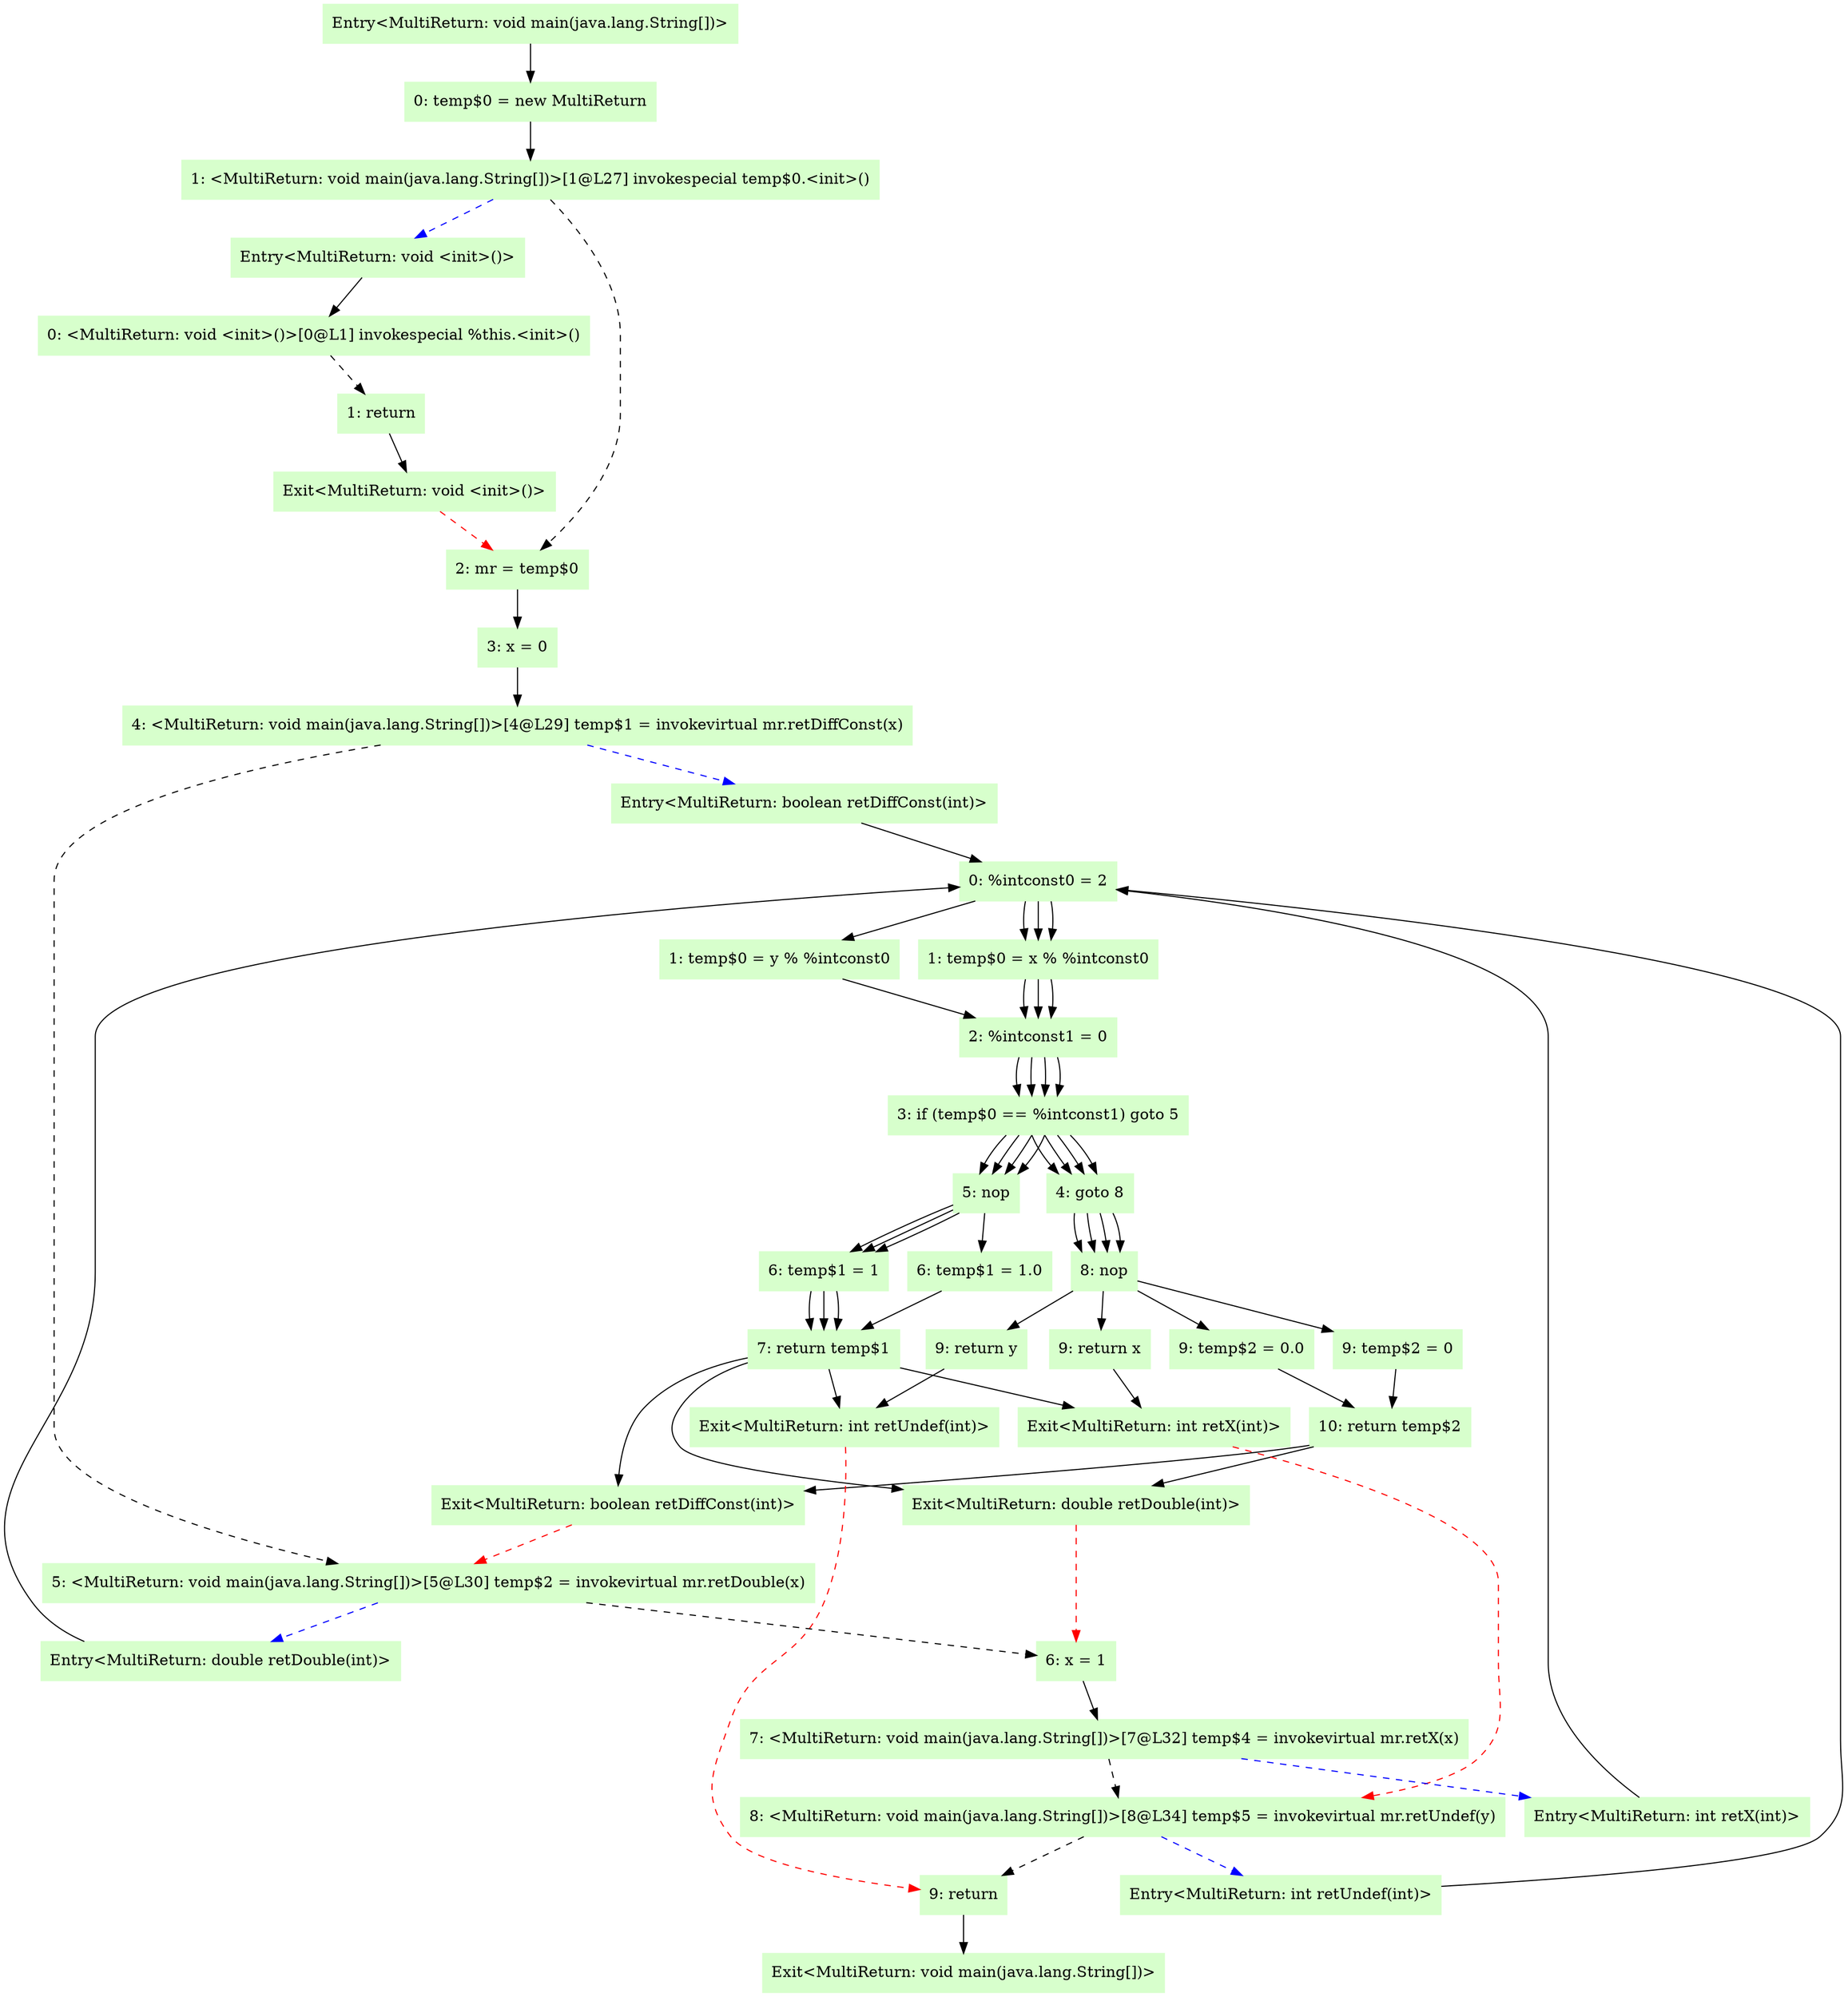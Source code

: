 digraph G {
  node [color=".3 .2 1.0",style=filled,shape=box,];
  "Entry<MultiReturn: void <init>()>";
  "0: <MultiReturn: void <init>()>[0@L1] invokespecial %this.<init>()";
  "1: return";
  "Exit<MultiReturn: void <init>()>";
  "Entry<MultiReturn: boolean retDiffConst(int)>";
  "0: %intconst0 = 2";
  "1: temp$0 = x % %intconst0";
  "2: %intconst1 = 0";
  "3: if (temp$0 == %intconst1) goto 5";
  "4: goto 8";
  "5: nop";
  "6: temp$1 = 1";
  "7: return temp$1";
  "8: nop";
  "9: temp$2 = 0";
  "10: return temp$2";
  "Exit<MultiReturn: boolean retDiffConst(int)>";
  "Entry<MultiReturn: double retDouble(int)>";
  "0: %intconst0 = 2";
  "1: temp$0 = x % %intconst0";
  "2: %intconst1 = 0";
  "3: if (temp$0 == %intconst1) goto 5";
  "4: goto 8";
  "5: nop";
  "6: temp$1 = 1.0";
  "7: return temp$1";
  "8: nop";
  "9: temp$2 = 0.0";
  "10: return temp$2";
  "Exit<MultiReturn: double retDouble(int)>";
  "Entry<MultiReturn: int retX(int)>";
  "0: %intconst0 = 2";
  "1: temp$0 = x % %intconst0";
  "2: %intconst1 = 0";
  "3: if (temp$0 == %intconst1) goto 5";
  "4: goto 8";
  "5: nop";
  "6: temp$1 = 1";
  "7: return temp$1";
  "8: nop";
  "9: return x";
  "Exit<MultiReturn: int retX(int)>";
  "Entry<MultiReturn: int retUndef(int)>";
  "0: %intconst0 = 2";
  "1: temp$0 = y % %intconst0";
  "2: %intconst1 = 0";
  "3: if (temp$0 == %intconst1) goto 5";
  "4: goto 8";
  "5: nop";
  "6: temp$1 = 1";
  "7: return temp$1";
  "8: nop";
  "9: return y";
  "Exit<MultiReturn: int retUndef(int)>";
  "Entry<MultiReturn: void main(java.lang.String[])>";
  "0: temp$0 = new MultiReturn";
  "1: <MultiReturn: void main(java.lang.String[])>[1@L27] invokespecial temp$0.<init>()";
  "2: mr = temp$0";
  "3: x = 0";
  "4: <MultiReturn: void main(java.lang.String[])>[4@L29] temp$1 = invokevirtual mr.retDiffConst(x)";
  "5: <MultiReturn: void main(java.lang.String[])>[5@L30] temp$2 = invokevirtual mr.retDouble(x)";
  "6: x = 1";
  "7: <MultiReturn: void main(java.lang.String[])>[7@L32] temp$4 = invokevirtual mr.retX(x)";
  "8: <MultiReturn: void main(java.lang.String[])>[8@L34] temp$5 = invokevirtual mr.retUndef(y)";
  "9: return";
  "Exit<MultiReturn: void main(java.lang.String[])>";
  "Entry<MultiReturn: void <init>()>" -> "0: <MultiReturn: void <init>()>[0@L1] invokespecial %this.<init>()" [];
  "0: <MultiReturn: void <init>()>[0@L1] invokespecial %this.<init>()" -> "1: return" [style=dashed,];
  "1: return" -> "Exit<MultiReturn: void <init>()>" [];
  "Exit<MultiReturn: void <init>()>" -> "2: mr = temp$0" [color=red,style=dashed,];
  "Entry<MultiReturn: boolean retDiffConst(int)>" -> "0: %intconst0 = 2" [];
  "0: %intconst0 = 2" -> "1: temp$0 = x % %intconst0" [];
  "1: temp$0 = x % %intconst0" -> "2: %intconst1 = 0" [];
  "2: %intconst1 = 0" -> "3: if (temp$0 == %intconst1) goto 5" [];
  "3: if (temp$0 == %intconst1) goto 5" -> "5: nop" [];
  "3: if (temp$0 == %intconst1) goto 5" -> "4: goto 8" [];
  "4: goto 8" -> "8: nop" [];
  "5: nop" -> "6: temp$1 = 1" [];
  "6: temp$1 = 1" -> "7: return temp$1" [];
  "7: return temp$1" -> "Exit<MultiReturn: boolean retDiffConst(int)>" [];
  "8: nop" -> "9: temp$2 = 0" [];
  "9: temp$2 = 0" -> "10: return temp$2" [];
  "10: return temp$2" -> "Exit<MultiReturn: boolean retDiffConst(int)>" [];
  "Exit<MultiReturn: boolean retDiffConst(int)>" -> "5: <MultiReturn: void main(java.lang.String[])>[5@L30] temp$2 = invokevirtual mr.retDouble(x)" [color=red,style=dashed,];
  "Entry<MultiReturn: double retDouble(int)>" -> "0: %intconst0 = 2" [];
  "0: %intconst0 = 2" -> "1: temp$0 = x % %intconst0" [];
  "1: temp$0 = x % %intconst0" -> "2: %intconst1 = 0" [];
  "2: %intconst1 = 0" -> "3: if (temp$0 == %intconst1) goto 5" [];
  "3: if (temp$0 == %intconst1) goto 5" -> "5: nop" [];
  "3: if (temp$0 == %intconst1) goto 5" -> "4: goto 8" [];
  "4: goto 8" -> "8: nop" [];
  "5: nop" -> "6: temp$1 = 1.0" [];
  "6: temp$1 = 1.0" -> "7: return temp$1" [];
  "7: return temp$1" -> "Exit<MultiReturn: double retDouble(int)>" [];
  "8: nop" -> "9: temp$2 = 0.0" [];
  "9: temp$2 = 0.0" -> "10: return temp$2" [];
  "10: return temp$2" -> "Exit<MultiReturn: double retDouble(int)>" [];
  "Exit<MultiReturn: double retDouble(int)>" -> "6: x = 1" [color=red,style=dashed,];
  "Entry<MultiReturn: int retX(int)>" -> "0: %intconst0 = 2" [];
  "0: %intconst0 = 2" -> "1: temp$0 = x % %intconst0" [];
  "1: temp$0 = x % %intconst0" -> "2: %intconst1 = 0" [];
  "2: %intconst1 = 0" -> "3: if (temp$0 == %intconst1) goto 5" [];
  "3: if (temp$0 == %intconst1) goto 5" -> "5: nop" [];
  "3: if (temp$0 == %intconst1) goto 5" -> "4: goto 8" [];
  "4: goto 8" -> "8: nop" [];
  "5: nop" -> "6: temp$1 = 1" [];
  "6: temp$1 = 1" -> "7: return temp$1" [];
  "7: return temp$1" -> "Exit<MultiReturn: int retX(int)>" [];
  "8: nop" -> "9: return x" [];
  "9: return x" -> "Exit<MultiReturn: int retX(int)>" [];
  "Exit<MultiReturn: int retX(int)>" -> "8: <MultiReturn: void main(java.lang.String[])>[8@L34] temp$5 = invokevirtual mr.retUndef(y)" [color=red,style=dashed,];
  "Entry<MultiReturn: int retUndef(int)>" -> "0: %intconst0 = 2" [];
  "0: %intconst0 = 2" -> "1: temp$0 = y % %intconst0" [];
  "1: temp$0 = y % %intconst0" -> "2: %intconst1 = 0" [];
  "2: %intconst1 = 0" -> "3: if (temp$0 == %intconst1) goto 5" [];
  "3: if (temp$0 == %intconst1) goto 5" -> "5: nop" [];
  "3: if (temp$0 == %intconst1) goto 5" -> "4: goto 8" [];
  "4: goto 8" -> "8: nop" [];
  "5: nop" -> "6: temp$1 = 1" [];
  "6: temp$1 = 1" -> "7: return temp$1" [];
  "7: return temp$1" -> "Exit<MultiReturn: int retUndef(int)>" [];
  "8: nop" -> "9: return y" [];
  "9: return y" -> "Exit<MultiReturn: int retUndef(int)>" [];
  "Exit<MultiReturn: int retUndef(int)>" -> "9: return" [color=red,style=dashed,];
  "Entry<MultiReturn: void main(java.lang.String[])>" -> "0: temp$0 = new MultiReturn" [];
  "0: temp$0 = new MultiReturn" -> "1: <MultiReturn: void main(java.lang.String[])>[1@L27] invokespecial temp$0.<init>()" [];
  "1: <MultiReturn: void main(java.lang.String[])>[1@L27] invokespecial temp$0.<init>()" -> "2: mr = temp$0" [style=dashed,];
  "1: <MultiReturn: void main(java.lang.String[])>[1@L27] invokespecial temp$0.<init>()" -> "Entry<MultiReturn: void <init>()>" [color=blue,style=dashed,];
  "2: mr = temp$0" -> "3: x = 0" [];
  "3: x = 0" -> "4: <MultiReturn: void main(java.lang.String[])>[4@L29] temp$1 = invokevirtual mr.retDiffConst(x)" [];
  "4: <MultiReturn: void main(java.lang.String[])>[4@L29] temp$1 = invokevirtual mr.retDiffConst(x)" -> "5: <MultiReturn: void main(java.lang.String[])>[5@L30] temp$2 = invokevirtual mr.retDouble(x)" [style=dashed,];
  "4: <MultiReturn: void main(java.lang.String[])>[4@L29] temp$1 = invokevirtual mr.retDiffConst(x)" -> "Entry<MultiReturn: boolean retDiffConst(int)>" [color=blue,style=dashed,];
  "5: <MultiReturn: void main(java.lang.String[])>[5@L30] temp$2 = invokevirtual mr.retDouble(x)" -> "6: x = 1" [style=dashed,];
  "5: <MultiReturn: void main(java.lang.String[])>[5@L30] temp$2 = invokevirtual mr.retDouble(x)" -> "Entry<MultiReturn: double retDouble(int)>" [color=blue,style=dashed,];
  "6: x = 1" -> "7: <MultiReturn: void main(java.lang.String[])>[7@L32] temp$4 = invokevirtual mr.retX(x)" [];
  "7: <MultiReturn: void main(java.lang.String[])>[7@L32] temp$4 = invokevirtual mr.retX(x)" -> "8: <MultiReturn: void main(java.lang.String[])>[8@L34] temp$5 = invokevirtual mr.retUndef(y)" [style=dashed,];
  "7: <MultiReturn: void main(java.lang.String[])>[7@L32] temp$4 = invokevirtual mr.retX(x)" -> "Entry<MultiReturn: int retX(int)>" [color=blue,style=dashed,];
  "8: <MultiReturn: void main(java.lang.String[])>[8@L34] temp$5 = invokevirtual mr.retUndef(y)" -> "9: return" [style=dashed,];
  "8: <MultiReturn: void main(java.lang.String[])>[8@L34] temp$5 = invokevirtual mr.retUndef(y)" -> "Entry<MultiReturn: int retUndef(int)>" [color=blue,style=dashed,];
  "9: return" -> "Exit<MultiReturn: void main(java.lang.String[])>" [];
}
